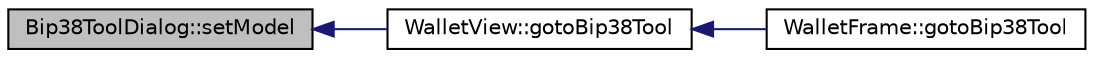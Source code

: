 digraph "Bip38ToolDialog::setModel"
{
  edge [fontname="Helvetica",fontsize="10",labelfontname="Helvetica",labelfontsize="10"];
  node [fontname="Helvetica",fontsize="10",shape=record];
  rankdir="LR";
  Node198 [label="Bip38ToolDialog::setModel",height=0.2,width=0.4,color="black", fillcolor="grey75", style="filled", fontcolor="black"];
  Node198 -> Node199 [dir="back",color="midnightblue",fontsize="10",style="solid",fontname="Helvetica"];
  Node199 [label="WalletView::gotoBip38Tool",height=0.2,width=0.4,color="black", fillcolor="white", style="filled",URL="$class_wallet_view.html#adeeea711b11aaaaedeba5cb4500fd3d1",tooltip="Show BIP 38 tool - default to Encryption tab. "];
  Node199 -> Node200 [dir="back",color="midnightblue",fontsize="10",style="solid",fontname="Helvetica"];
  Node200 [label="WalletFrame::gotoBip38Tool",height=0.2,width=0.4,color="black", fillcolor="white", style="filled",URL="$class_wallet_frame.html#a0a22b92967e8811dcf4637fe6774fef1",tooltip="Show BIP 38 tool - default to Encryption tab. "];
}
